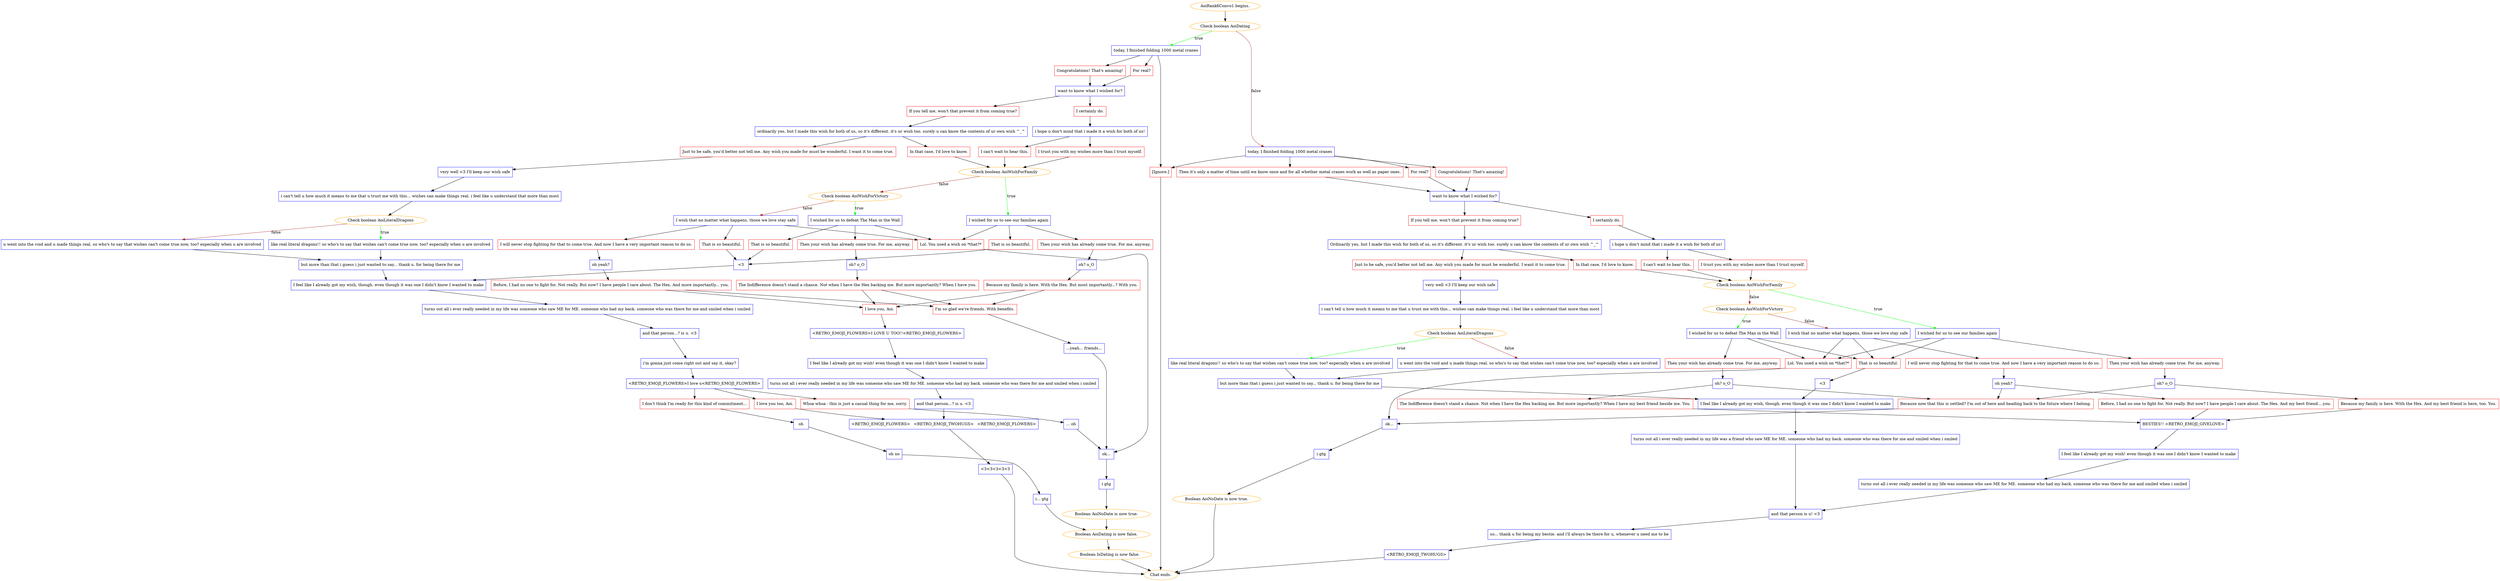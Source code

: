 digraph {
	"AoiRank6Convo1 begins." [color=orange];
		"AoiRank6Convo1 begins." -> j783435710;
	j783435710 [label="Check boolean AoiDating",color=orange];
		j783435710 -> j1301676095 [label=true,color=green];
		j783435710 -> j1368431058 [label=false,color=brown];
	j1301676095 [label="today, I finished folding 1000 metal cranes",shape=box,color=blue];
		j1301676095 -> j4099340833;
		j1301676095 -> j3961808407;
		j1301676095 -> j3426972941;
	j1368431058 [label="today, I finished folding 1000 metal cranes",shape=box,color=blue];
		j1368431058 -> j488037919;
		j1368431058 -> j4065218535;
		j1368431058 -> j873301241;
		j1368431058 -> j3426972941;
	j4099340833 [label="For real?",shape=box,color=red];
		j4099340833 -> j660785233;
	j3961808407 [label="Congratulations! That's amazing!",shape=box,color=red];
		j3961808407 -> j660785233;
	j3426972941 [label="[Ignore.]",shape=box,color=red];
		j3426972941 -> "Chat ends.";
	j488037919 [label="Then it's only a matter of time until we know once and for all whether metal cranes work as well as paper ones.",shape=box,color=red];
		j488037919 -> j903471244;
	j4065218535 [label="For real?",shape=box,color=red];
		j4065218535 -> j903471244;
	j873301241 [label="Congratulations! That's amazing!",shape=box,color=red];
		j873301241 -> j903471244;
	j660785233 [label="want to know what I wished for?",shape=box,color=blue];
		j660785233 -> j1082938757;
		j660785233 -> j2039720895;
	"Chat ends." [color=orange];
	j903471244 [label="want to know what I wished for?",shape=box,color=blue];
		j903471244 -> j2678021530;
		j903471244 -> j1115682939;
	j1082938757 [label="If you tell me, won't that prevent it from coming true?",shape=box,color=red];
		j1082938757 -> j3083105062;
	j2039720895 [label="I certainly do.",shape=box,color=red];
		j2039720895 -> j3266939116;
	j2678021530 [label="If you tell me, won't that prevent it from coming true?",shape=box,color=red];
		j2678021530 -> j4253752823;
	j1115682939 [label="I certainly do.",shape=box,color=red];
		j1115682939 -> j758773056;
	j3083105062 [label="ordinarily yes, but I made this wish for both of us, so it's different. it's ur wish too. surely u can know the contents of ur own wish ^_^",shape=box,color=blue];
		j3083105062 -> j3259060495;
		j3083105062 -> j4232863678;
	j3266939116 [label="i hope u don't mind that i made it a wish for both of us!",shape=box,color=blue];
		j3266939116 -> j3605590402;
		j3266939116 -> j2476322262;
	j4253752823 [label="Ordinarily yes, but I made this wish for both of us, so it's different. it's ur wish too. surely u can know the contents of ur own wish ^_^",shape=box,color=blue];
		j4253752823 -> j43353525;
		j4253752823 -> j4107110790;
	j758773056 [label="i hope u don't mind that i made it a wish for both of us!",shape=box,color=blue];
		j758773056 -> j2402970477;
		j758773056 -> j1880871492;
	j3259060495 [label="Just to be safe, you'd better not tell me. Any wish you made for must be wonderful. I want it to come true.",shape=box,color=red];
		j3259060495 -> j3371873796;
	j4232863678 [label="In that case, I'd love to know.",shape=box,color=red];
		j4232863678 -> j3247860844;
	j3605590402 [label="I trust you with my wishes more than I trust myself.",shape=box,color=red];
		j3605590402 -> j3247860844;
	j2476322262 [label="I can't wait to hear this.",shape=box,color=red];
		j2476322262 -> j3247860844;
	j43353525 [label="Just to be safe, you'd better not tell me. Any wish you made for must be wonderful. I want it to come true.",shape=box,color=red];
		j43353525 -> j1545649714;
	j4107110790 [label="In that case, I'd love to know.",shape=box,color=red];
		j4107110790 -> j828909921;
	j2402970477 [label="I trust you with my wishes more than I trust myself.",shape=box,color=red];
		j2402970477 -> j828909921;
	j1880871492 [label="I can't wait to hear this.",shape=box,color=red];
		j1880871492 -> j828909921;
	j3371873796 [label="very well <3 I'll keep our wish safe",shape=box,color=blue];
		j3371873796 -> j1809189165;
	j3247860844 [label="Check boolean AoiWishForFamily",color=orange];
		j3247860844 -> j1059889721 [label=true,color=green];
		j3247860844 -> j703318390 [label=false,color=brown];
	j1545649714 [label="very well <3 I'll keep our wish safe",shape=box,color=blue];
		j1545649714 -> j3771394538;
	j828909921 [label="Check boolean AoiWishForFamily",color=orange];
		j828909921 -> j4197736946 [label=true,color=green];
		j828909921 -> j960399770 [label=false,color=brown];
	j1809189165 [label="i can't tell u how much it means to me that u trust me with this... wishes can make things real. i feel like u understand that more than most",shape=box,color=blue];
		j1809189165 -> j115447101;
	j1059889721 [label="I wished for us to see our families again",shape=box,color=blue];
		j1059889721 -> j217488442;
		j1059889721 -> j1571737127;
		j1059889721 -> j3172348259;
	j703318390 [label="Check boolean AoiWishForVictory",color=orange];
		j703318390 -> j4020825027 [label=true,color=green];
		j703318390 -> j778520574 [label=false,color=brown];
	j3771394538 [label="i can't tell u how much it means to me that u trust me with this... wishes can make things real. i feel like u understand that more than most",shape=box,color=blue];
		j3771394538 -> j3584024800;
	j4197736946 [label="I wished for us to see our families again",shape=box,color=blue];
		j4197736946 -> j372753487;
		j4197736946 -> j1672672768;
		j4197736946 -> j300649131;
	j960399770 [label="Check boolean AoiWishForVictory",color=orange];
		j960399770 -> j990794003 [label=true,color=green];
		j960399770 -> j2361730264 [label=false,color=brown];
	j115447101 [label="Check boolean AoiLiteralDragons",color=orange];
		j115447101 -> j1241798547 [label=true,color=green];
		j115447101 -> j3170615974 [label=false,color=brown];
	j217488442 [label="Then your wish has already come true. For me, anyway.",shape=box,color=red];
		j217488442 -> j3500101871;
	j1571737127 [label="That is so beautiful.",shape=box,color=red];
		j1571737127 -> j4269127948;
	j3172348259 [label="Lol. You used a wish on *that?*",shape=box,color=red];
		j3172348259 -> j2232863221;
	j4020825027 [label="I wished for us to defeat The Man in the Wall",shape=box,color=blue];
		j4020825027 -> j2005061065;
		j4020825027 -> j262648394;
		j4020825027 -> j3172348259;
	j778520574 [label="I wish that no matter what happens, those we love stay safe",shape=box,color=blue];
		j778520574 -> j3677108932;
		j778520574 -> j4097375085;
		j778520574 -> j3172348259;
	j3584024800 [label="Check boolean AoiLiteralDragons",color=orange];
		j3584024800 -> j4266916717 [label=true,color=green];
		j3584024800 -> j916435823 [label=false,color=brown];
	j372753487 [label="Then your wish has already come true. For me, anyway.",shape=box,color=red];
		j372753487 -> j724635495;
	j1672672768 [label="That is so beautiful.",shape=box,color=red];
		j1672672768 -> j2137525860;
	j300649131 [label="Lol. You used a wish on *that?*",shape=box,color=red];
		j300649131 -> j1709723182;
	j990794003 [label="I wished for us to defeat The Man in the Wall",shape=box,color=blue];
		j990794003 -> j2224660753;
		j990794003 -> j1672672768;
		j990794003 -> j300649131;
	j2361730264 [label="I wish that no matter what happens, those we love stay safe",shape=box,color=blue];
		j2361730264 -> j3119025495;
		j2361730264 -> j1672672768;
		j2361730264 -> j300649131;
	j1241798547 [label="like real literal dragons!! so who's to say that wishes can't come true now, too? especially when u are involved",shape=box,color=blue];
		j1241798547 -> j233641624;
	j3170615974 [label="u went into the void and u made things real. so who's to say that wishes can't come true now, too? especially when u are involved",shape=box,color=blue];
		j3170615974 -> j233641624;
	j3500101871 [label="oh? o_O",shape=box,color=blue];
		j3500101871 -> j1644230390;
	j4269127948 [label="<3",shape=box,color=blue];
		j4269127948 -> j3014073036;
	j2232863221 [label="ok...",shape=box,color=blue];
		j2232863221 -> j1773947910;
	j2005061065 [label="Then your wish has already come true. For me, anyway.",shape=box,color=red];
		j2005061065 -> j496548672;
	j262648394 [label="That is so beautiful.",shape=box,color=red];
		j262648394 -> j4269127948;
	j3677108932 [label="I will never stop fighting for that to come true. And now I have a very important reason to do so.",shape=box,color=red];
		j3677108932 -> j2174808506;
	j4097375085 [label="That is so beautiful.",shape=box,color=red];
		j4097375085 -> j4269127948;
	j4266916717 [label="like real literal dragons!! so who's to say that wishes can't come true now, too? especially when u are involved",shape=box,color=blue];
		j4266916717 -> j1100556797;
	j916435823 [label="u went into the void and u made things real. so who's to say that wishes can't come true now, too? especially when u are involved",shape=box,color=blue];
		j916435823 -> j1100556797;
	j724635495 [label="oh? o_O",shape=box,color=blue];
		j724635495 -> j1693448128;
		j724635495 -> j796381192;
	j2137525860 [label="<3",shape=box,color=blue];
		j2137525860 -> j1657126988;
	j1709723182 [label="ok...",shape=box,color=blue];
		j1709723182 -> j1881860985;
	j2224660753 [label="Then your wish has already come true. For me, anyway.",shape=box,color=red];
		j2224660753 -> j52674126;
	j3119025495 [label="I will never stop fighting for that to come true. And now I have a very important reason to do so.",shape=box,color=red];
		j3119025495 -> j1964416193;
	j233641624 [label="but more than that i guess i just wanted to say... thank u. for being there for me",shape=box,color=blue];
		j233641624 -> j3014073036;
	j1644230390 [label="Because my family is here. With the Hex. But most importantly...? With you.",shape=box,color=red];
		j1644230390 -> j363848058;
		j1644230390 -> j2236081786;
	j3014073036 [label="I feel like I already got my wish, though. even though it was one I didn't know I wanted to make",shape=box,color=blue];
		j3014073036 -> j2944969400;
	j1773947910 [label="i gtg",shape=box,color=blue];
		j1773947910 -> j2447544522;
	j496548672 [label="oh? o_O",shape=box,color=blue];
		j496548672 -> j1846133973;
	j2174808506 [label="oh yeah?",shape=box,color=blue];
		j2174808506 -> j7898955;
	j1100556797 [label="but more than that i guess i just wanted to say... thank u. for being there for me",shape=box,color=blue];
		j1100556797 -> j1657126988;
	j1693448128 [label="Because my family is here. With the Hex. And my best friend is here, too. You.",shape=box,color=red];
		j1693448128 -> j160144405;
	j796381192 [label="Because now that this is settled? I'm out of here and heading back to the future where I belong.",shape=box,color=red];
		j796381192 -> j1709723182;
	j1657126988 [label="I feel like I already got my wish, though. even though it was one I didn't know I wanted to make",shape=box,color=blue];
		j1657126988 -> j188829427;
	j1881860985 [label="i gtg",shape=box,color=blue];
		j1881860985 -> j2246494386;
	j52674126 [label="oh? o_O",shape=box,color=blue];
		j52674126 -> j1679294025;
		j52674126 -> j796381192;
	j1964416193 [label="oh yeah?",shape=box,color=blue];
		j1964416193 -> j910377607;
		j1964416193 -> j796381192;
	j363848058 [label="I love you, Aoi.",shape=box,color=red];
		j363848058 -> j1868568883;
	j2236081786 [label="I'm so glad we're friends. With benefits.",shape=box,color=red];
		j2236081786 -> j3356358776;
	j2944969400 [label="turns out all i ever really needed in my life was someone who saw ME for ME. someone who had my back. someone who was there for me and smiled when i smiled",shape=box,color=blue];
		j2944969400 -> j2332579686;
	j2447544522 [label="Boolean AoiNoDate is now true.",color=orange];
		j2447544522 -> j2417470976;
	j1846133973 [label="The Indifference doesn't stand a chance. Not when I have the Hex backing me. But more importantly? When I have you.",shape=box,color=red];
		j1846133973 -> j363848058;
		j1846133973 -> j2236081786;
	j7898955 [label="Before, I had no one to fight for. Not really. But now? I have people I care about. The Hex. And more importantly... you.",shape=box,color=red];
		j7898955 -> j363848058;
		j7898955 -> j2236081786;
	j160144405 [label="BESTIES!! <RETRO_EMOJI_GIVELOVE>",shape=box,color=blue];
		j160144405 -> j2676347067;
	j188829427 [label="turns out all i ever really needed in my life was a friend who saw ME for ME. someone who had my back. someone who was there for me and smiled when i smiled",shape=box,color=blue];
		j188829427 -> j3426577140;
	j2246494386 [label="Boolean AoiNoDate is now true.",color=orange];
		j2246494386 -> "Chat ends.";
	j1679294025 [label="The Indifference doesn't stand a chance. Not when I have the Hex backing me. But more importantly? When I have my best friend beside me. You.",shape=box,color=red];
		j1679294025 -> j160144405;
	j910377607 [label="Before, I had no one to fight for. Not really. But now? I have people I care about. The Hex. And my best friend... you.",shape=box,color=red];
		j910377607 -> j160144405;
	j1868568883 [label="<RETRO_EMOJI_FLOWERS>I LOVE U TOO!!<RETRO_EMOJI_FLOWERS>",shape=box,color=blue];
		j1868568883 -> j3756295126;
	j3356358776 [label="...yeah... friends...",shape=box,color=blue];
		j3356358776 -> j2232863221;
	j2332579686 [label="and that person...? is u. <3",shape=box,color=blue];
		j2332579686 -> j2021647879;
	j2417470976 [label="Boolean AoiDating is now false.",color=orange];
		j2417470976 -> j178902881;
	j2676347067 [label="I feel like I already got my wish! even though it was one I didn't know I wanted to make",shape=box,color=blue];
		j2676347067 -> j4249465834;
	j3426577140 [label="and that person is u! <3",shape=box,color=blue];
		j3426577140 -> j197578151;
	j3756295126 [label="I feel like I already got my wish! even though it was one I didn't know I wanted to make",shape=box,color=blue];
		j3756295126 -> j2643887940;
	j2021647879 [label="i'm gonna just come right out and say it, okay?",shape=box,color=blue];
		j2021647879 -> j2460804454;
	j178902881 [label="Boolean IsDating is now false.",color=orange];
		j178902881 -> "Chat ends.";
	j4249465834 [label="turns out all i ever really needed in my life was someone who saw ME for ME. someone who had my back. someone who was there for me and smiled when i smiled",shape=box,color=blue];
		j4249465834 -> j3426577140;
	j197578151 [label="so... thank u for being my bestie. and i'll always be there for u, whenever u need me to be",shape=box,color=blue];
		j197578151 -> j2792338544;
	j2643887940 [label="turns out all i ever really needed in my life was someone who saw ME for ME. someone who had my back. someone who was there for me and smiled when i smiled",shape=box,color=blue];
		j2643887940 -> j44955674;
	j2460804454 [label="<RETRO_EMOJI_FLOWERS>I love u<RETRO_EMOJI_FLOWERS>",shape=box,color=blue];
		j2460804454 -> j3346457236;
		j2460804454 -> j1635938601;
		j2460804454 -> j708504032;
	j2792338544 [label="<RETRO_EMOJI_TWOHUGS>",shape=box,color=blue];
		j2792338544 -> "Chat ends.";
	j44955674 [label="and that person...? is u. <3",shape=box,color=blue];
		j44955674 -> j3358652932;
	j3346457236 [label="I love you too, Aoi.",shape=box,color=red];
		j3346457236 -> j3358652932;
	j1635938601 [label="I don't think I'm ready for this kind of commitment...",shape=box,color=red];
		j1635938601 -> j3284751899;
	j708504032 [label="Whoa whoa - this is just a casual thing for me, sorry.",shape=box,color=red];
		j708504032 -> j3162744175;
	j3358652932 [label="<RETRO_EMOJI_FLOWERS>   <RETRO_EMOJI_TWOHUGS>   <RETRO_EMOJI_FLOWERS>",shape=box,color=blue];
		j3358652932 -> j492764616;
	j3284751899 [label="oh",shape=box,color=blue];
		j3284751899 -> j2913368021;
	j3162744175 [label="... oh",shape=box,color=blue];
		j3162744175 -> j2232863221;
	j492764616 [label="<3<3<3<3<3",shape=box,color=blue];
		j492764616 -> "Chat ends.";
	j2913368021 [label="oh no",shape=box,color=blue];
		j2913368021 -> j2506644587;
	j2506644587 [label="i... gtg",shape=box,color=blue];
		j2506644587 -> j2417470976;
}